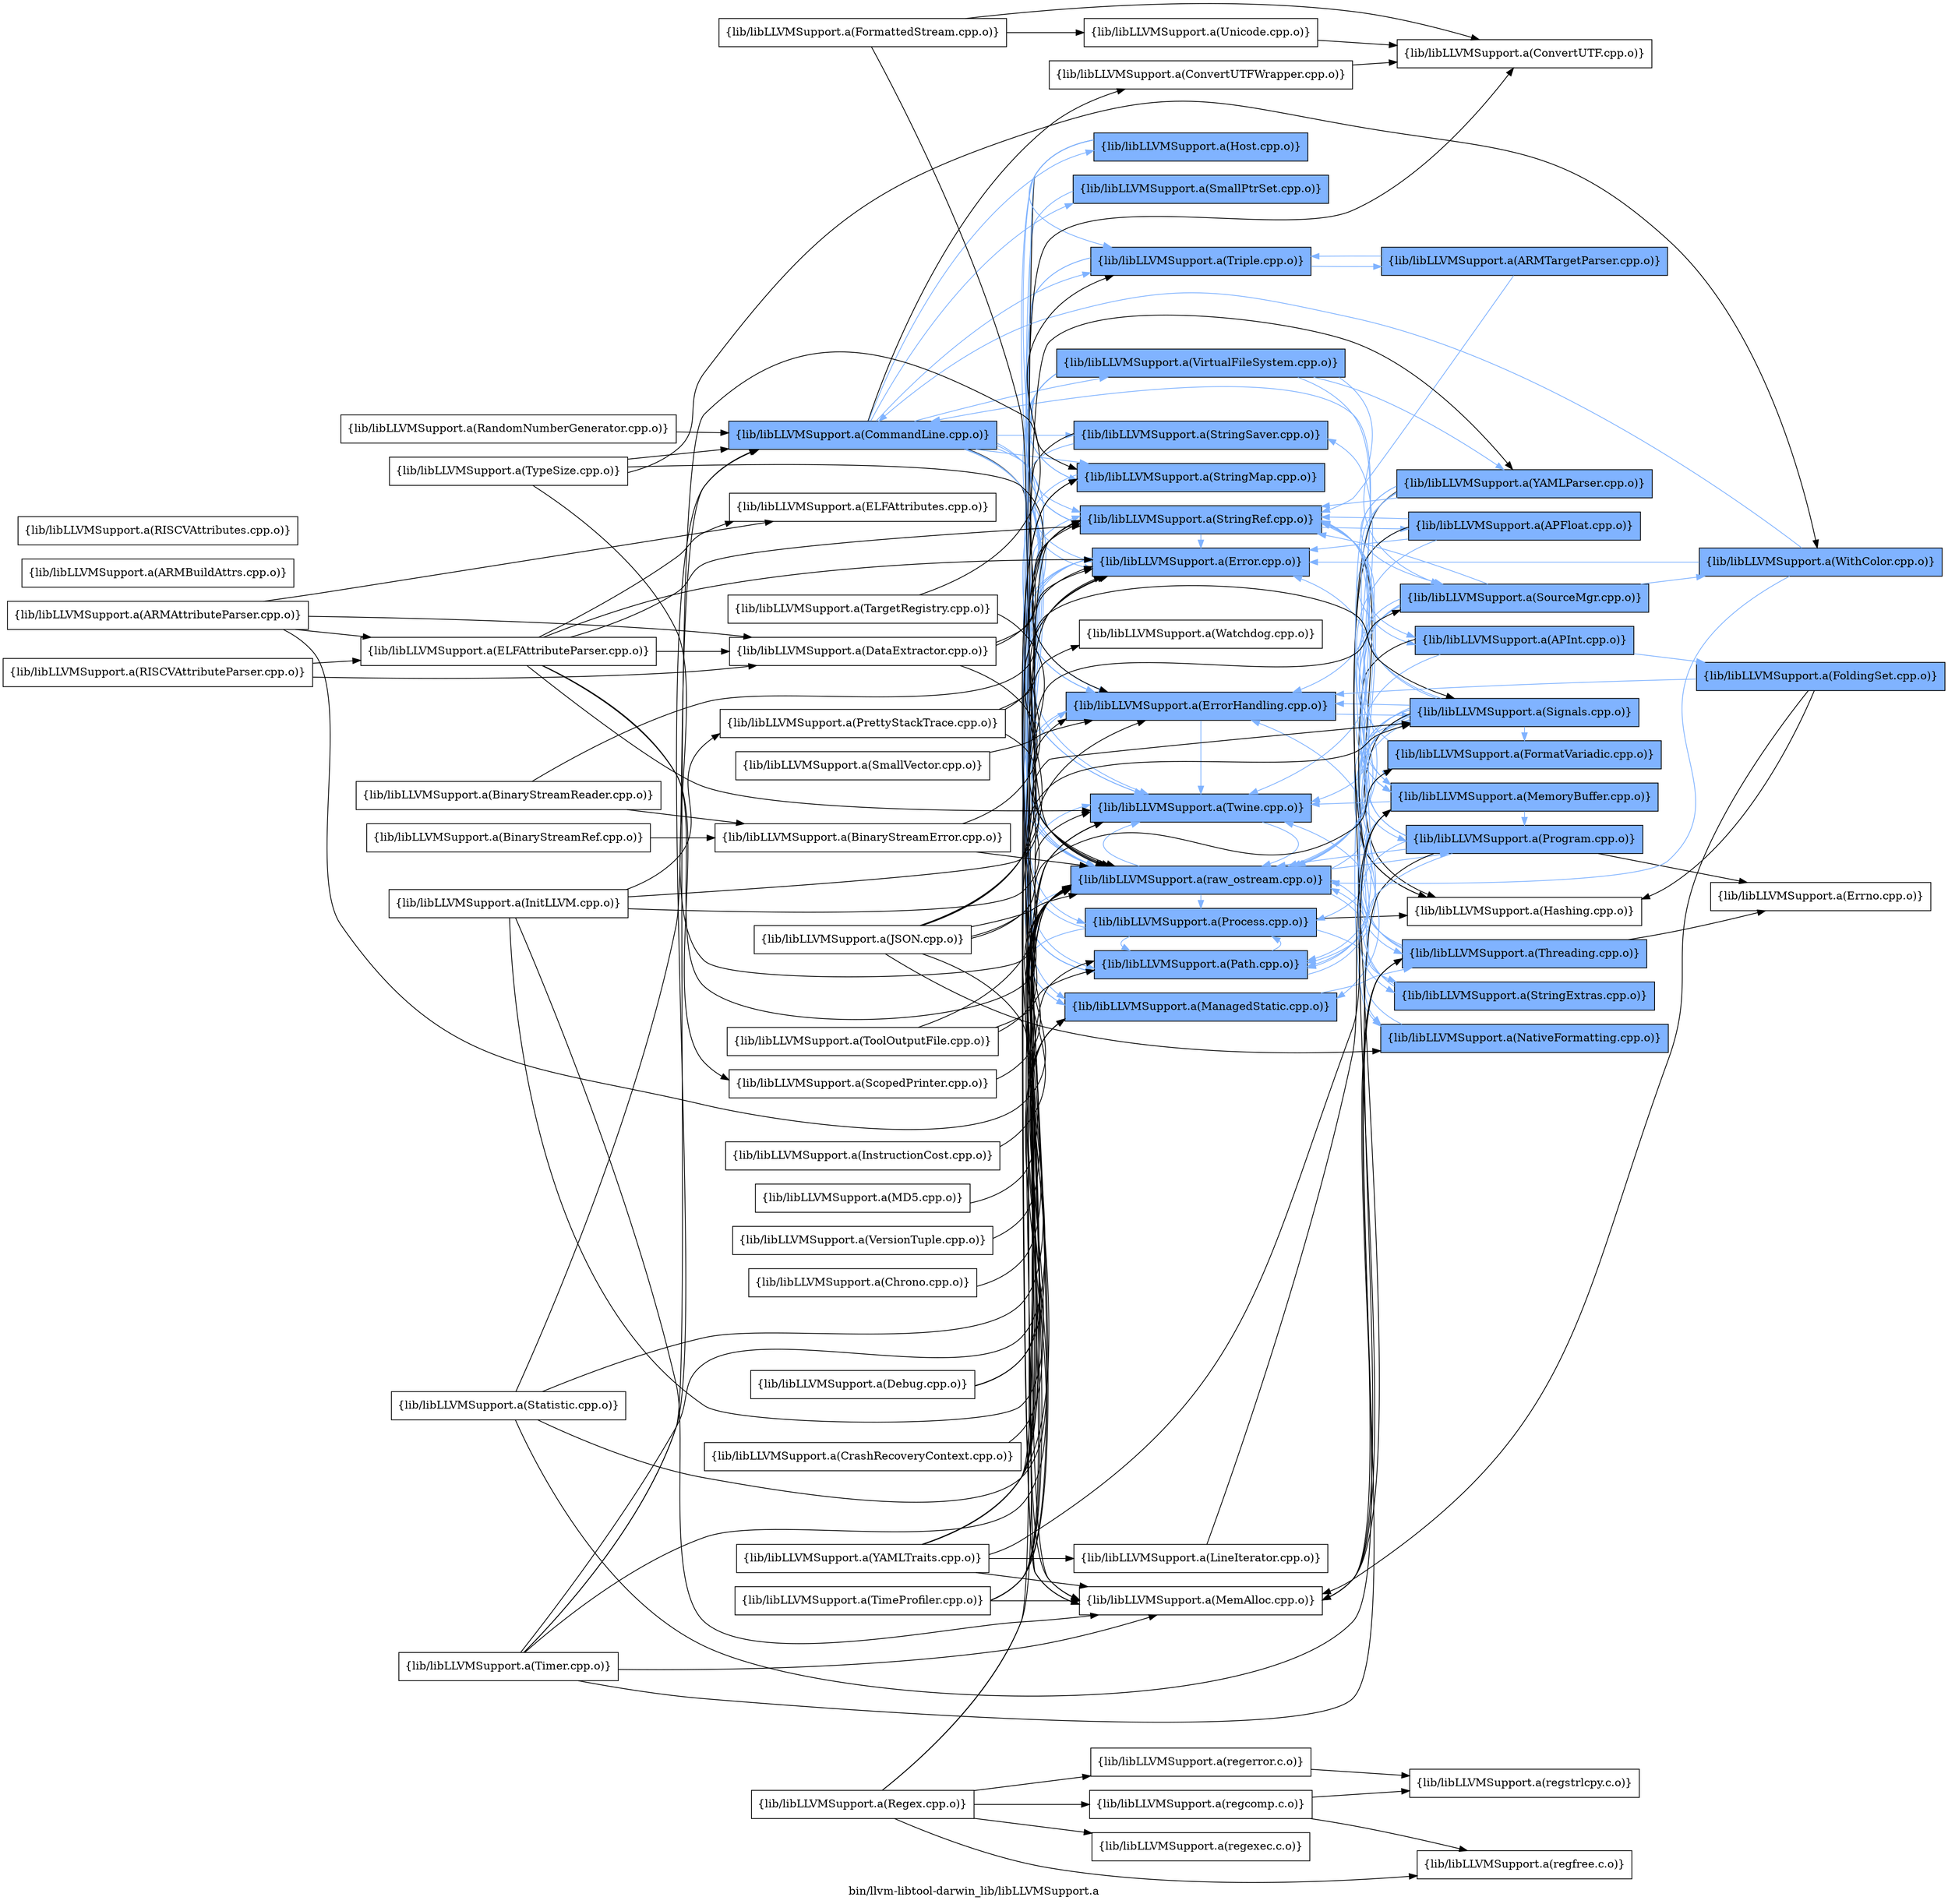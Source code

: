 digraph "bin/llvm-libtool-darwin_lib/libLLVMSupport.a" {
	label="bin/llvm-libtool-darwin_lib/libLLVMSupport.a";
	rankdir=LR;
	{ rank=same; Node0x555e67ace4a8;  }
	{ rank=same; Node0x555e67acef48; Node0x555e67acd9b8; Node0x555e67ace138; Node0x555e67ad1ec8; Node0x555e67aca2b8; Node0x555e67acfc18; Node0x555e67ad2d28; Node0x555e67ad2f08; Node0x555e67ad3c28; Node0x555e67ad0a78; Node0x555e67ad2be8; Node0x555e67ad3db8; Node0x555e67aca6c8; Node0x555e67acdaa8; Node0x555e67accc48; Node0x555e67acc1a8;  }
	{ rank=same; Node0x555e67ace818; Node0x555e67acb348; Node0x555e67ad30e8; Node0x555e67ad0618; Node0x555e67ad0d48; Node0x555e67acb398; Node0x555e67ad27d8; Node0x555e67acaf38; Node0x555e67acc658; Node0x555e67acb438; Node0x555e67acada8; Node0x555e67acc838; Node0x555e67acbd48; Node0x555e67ad2698;  }
	{ rank=same; Node0x555e67ace4a8;  }
	{ rank=same; Node0x555e67acef48; Node0x555e67acd9b8; Node0x555e67ace138; Node0x555e67ad1ec8; Node0x555e67aca2b8; Node0x555e67acfc18; Node0x555e67ad2d28; Node0x555e67ad2f08; Node0x555e67ad3c28; Node0x555e67ad0a78; Node0x555e67ad2be8; Node0x555e67ad3db8; Node0x555e67aca6c8; Node0x555e67acdaa8; Node0x555e67accc48; Node0x555e67acc1a8;  }
	{ rank=same; Node0x555e67ace818; Node0x555e67acb348; Node0x555e67ad30e8; Node0x555e67ad0618; Node0x555e67ad0d48; Node0x555e67acb398; Node0x555e67ad27d8; Node0x555e67acaf38; Node0x555e67acc658; Node0x555e67acb438; Node0x555e67acada8; Node0x555e67acc838; Node0x555e67acbd48; Node0x555e67ad2698;  }

	Node0x555e67ace4a8 [shape=record,shape=box,group=1,style=filled,fillcolor="0.600000 0.5 1",label="{lib/libLLVMSupport.a(CommandLine.cpp.o)}"];
	Node0x555e67ace4a8 -> Node0x555e67acef48;
	Node0x555e67ace4a8 -> Node0x555e67acd9b8[color="0.600000 0.5 1"];
	Node0x555e67ace4a8 -> Node0x555e67ace138[color="0.600000 0.5 1"];
	Node0x555e67ace4a8 -> Node0x555e67ad1ec8[color="0.600000 0.5 1"];
	Node0x555e67ace4a8 -> Node0x555e67aca2b8;
	Node0x555e67ace4a8 -> Node0x555e67acfc18[color="0.600000 0.5 1"];
	Node0x555e67ace4a8 -> Node0x555e67ad2d28[color="0.600000 0.5 1"];
	Node0x555e67ace4a8 -> Node0x555e67ad2f08[color="0.600000 0.5 1"];
	Node0x555e67ace4a8 -> Node0x555e67ad3c28[color="0.600000 0.5 1"];
	Node0x555e67ace4a8 -> Node0x555e67ad0a78[color="0.600000 0.5 1"];
	Node0x555e67ace4a8 -> Node0x555e67ad2be8[color="0.600000 0.5 1"];
	Node0x555e67ace4a8 -> Node0x555e67ad3db8[color="0.600000 0.5 1"];
	Node0x555e67ace4a8 -> Node0x555e67aca6c8[color="0.600000 0.5 1"];
	Node0x555e67ace4a8 -> Node0x555e67acdaa8[color="0.600000 0.5 1"];
	Node0x555e67ace4a8 -> Node0x555e67accc48[color="0.600000 0.5 1"];
	Node0x555e67ace4a8 -> Node0x555e67acc1a8[color="0.600000 0.5 1"];
	Node0x555e67acd9b8 [shape=record,shape=box,group=1,style=filled,fillcolor="0.600000 0.5 1",label="{lib/libLLVMSupport.a(Error.cpp.o)}"];
	Node0x555e67acd9b8 -> Node0x555e67ace138[color="0.600000 0.5 1"];
	Node0x555e67acd9b8 -> Node0x555e67ad1ec8[color="0.600000 0.5 1"];
	Node0x555e67acd9b8 -> Node0x555e67ad2be8[color="0.600000 0.5 1"];
	Node0x555e67acd9b8 -> Node0x555e67aca6c8[color="0.600000 0.5 1"];
	Node0x555e67acbc58 [shape=record,shape=box,group=0,label="{lib/libLLVMSupport.a(InitLLVM.cpp.o)}"];
	Node0x555e67acbc58 -> Node0x555e67ace138;
	Node0x555e67acbc58 -> Node0x555e67ad1ec8;
	Node0x555e67acbc58 -> Node0x555e67aca2b8;
	Node0x555e67acbc58 -> Node0x555e67acc1f8;
	Node0x555e67acbc58 -> Node0x555e67acb348;
	Node0x555e67ad1c98 [shape=record,shape=box,group=0,label="{lib/libLLVMSupport.a(LineIterator.cpp.o)}"];
	Node0x555e67ad1c98 -> Node0x555e67acaf38;
	Node0x555e67ad1ec8 [shape=record,shape=box,group=1,style=filled,fillcolor="0.600000 0.5 1",label="{lib/libLLVMSupport.a(ManagedStatic.cpp.o)}"];
	Node0x555e67ad1ec8 -> Node0x555e67ad30e8[color="0.600000 0.5 1"];
	Node0x555e67aca2b8 [shape=record,shape=box,group=0,label="{lib/libLLVMSupport.a(MemAlloc.cpp.o)}"];
	Node0x555e67acaf38 [shape=record,shape=box,group=1,style=filled,fillcolor="0.600000 0.5 1",label="{lib/libLLVMSupport.a(MemoryBuffer.cpp.o)}"];
	Node0x555e67acaf38 -> Node0x555e67acd9b8[color="0.600000 0.5 1"];
	Node0x555e67acaf38 -> Node0x555e67ad2be8[color="0.600000 0.5 1"];
	Node0x555e67acaf38 -> Node0x555e67accc48[color="0.600000 0.5 1"];
	Node0x555e67acaf38 -> Node0x555e67acc1a8[color="0.600000 0.5 1"];
	Node0x555e67acaf38 -> Node0x555e67acbd48[color="0.600000 0.5 1"];
	Node0x555e67ad3c28 [shape=record,shape=box,group=1,style=filled,fillcolor="0.600000 0.5 1",label="{lib/libLLVMSupport.a(StringRef.cpp.o)}"];
	Node0x555e67ad3c28 -> Node0x555e67ad0618[color="0.600000 0.5 1"];
	Node0x555e67ad3c28 -> Node0x555e67ad0d48[color="0.600000 0.5 1"];
	Node0x555e67ad3c28 -> Node0x555e67acd9b8[color="0.600000 0.5 1"];
	Node0x555e67ad3c28 -> Node0x555e67acb398;
	Node0x555e67ad0a78 [shape=record,shape=box,group=1,style=filled,fillcolor="0.600000 0.5 1",label="{lib/libLLVMSupport.a(Triple.cpp.o)}"];
	Node0x555e67ad0a78 -> Node0x555e67ad27d8[color="0.600000 0.5 1"];
	Node0x555e67ad0a78 -> Node0x555e67ad3c28[color="0.600000 0.5 1"];
	Node0x555e67ad0a78 -> Node0x555e67ad2be8[color="0.600000 0.5 1"];
	Node0x555e67ad2be8 [shape=record,shape=box,group=1,style=filled,fillcolor="0.600000 0.5 1",label="{lib/libLLVMSupport.a(Twine.cpp.o)}"];
	Node0x555e67ad2be8 -> Node0x555e67aca6c8[color="0.600000 0.5 1"];
	Node0x555e67acacb8 [shape=record,shape=box,group=1,style=filled,fillcolor="0.600000 0.5 1",label="{lib/libLLVMSupport.a(WithColor.cpp.o)}"];
	Node0x555e67acacb8 -> Node0x555e67ace4a8[color="0.600000 0.5 1"];
	Node0x555e67acacb8 -> Node0x555e67acd9b8[color="0.600000 0.5 1"];
	Node0x555e67acacb8 -> Node0x555e67aca6c8[color="0.600000 0.5 1"];
	Node0x555e67aca6c8 [shape=record,shape=box,group=1,style=filled,fillcolor="0.600000 0.5 1",label="{lib/libLLVMSupport.a(raw_ostream.cpp.o)}"];
	Node0x555e67aca6c8 -> Node0x555e67acd9b8[color="0.600000 0.5 1"];
	Node0x555e67aca6c8 -> Node0x555e67ace138[color="0.600000 0.5 1"];
	Node0x555e67aca6c8 -> Node0x555e67acada8[color="0.600000 0.5 1"];
	Node0x555e67aca6c8 -> Node0x555e67acc838[color="0.600000 0.5 1"];
	Node0x555e67aca6c8 -> Node0x555e67ad2be8[color="0.600000 0.5 1"];
	Node0x555e67aca6c8 -> Node0x555e67accc48[color="0.600000 0.5 1"];
	Node0x555e67aca6c8 -> Node0x555e67acc1a8[color="0.600000 0.5 1"];
	Node0x555e67aca6c8 -> Node0x555e67acbd48[color="0.600000 0.5 1"];
	Node0x555e67accc48 [shape=record,shape=box,group=1,style=filled,fillcolor="0.600000 0.5 1",label="{lib/libLLVMSupport.a(Path.cpp.o)}"];
	Node0x555e67accc48 -> Node0x555e67acd9b8[color="0.600000 0.5 1"];
	Node0x555e67accc48 -> Node0x555e67ad3c28[color="0.600000 0.5 1"];
	Node0x555e67accc48 -> Node0x555e67ad2be8[color="0.600000 0.5 1"];
	Node0x555e67accc48 -> Node0x555e67acc1a8[color="0.600000 0.5 1"];
	Node0x555e67accc48 -> Node0x555e67acb348[color="0.600000 0.5 1"];
	Node0x555e67ad27d8 [shape=record,shape=box,group=1,style=filled,fillcolor="0.600000 0.5 1",label="{lib/libLLVMSupport.a(ARMTargetParser.cpp.o)}"];
	Node0x555e67ad27d8 -> Node0x555e67ad3c28[color="0.600000 0.5 1"];
	Node0x555e67ad27d8 -> Node0x555e67ad0a78[color="0.600000 0.5 1"];
	Node0x555e67ad1c48 [shape=record,shape=box,group=0,label="{lib/libLLVMSupport.a(Regex.cpp.o)}"];
	Node0x555e67ad1c48 -> Node0x555e67ad3c28;
	Node0x555e67ad1c48 -> Node0x555e67ad2be8;
	Node0x555e67ad1c48 -> Node0x555e67acc2e8;
	Node0x555e67ad1c48 -> Node0x555e67acc928;
	Node0x555e67ad1c48 -> Node0x555e67acbf78;
	Node0x555e67ad1c48 -> Node0x555e67acd698;
	Node0x555e67acfc18 [shape=record,shape=box,group=1,style=filled,fillcolor="0.600000 0.5 1",label="{lib/libLLVMSupport.a(SmallPtrSet.cpp.o)}"];
	Node0x555e67acfc18 -> Node0x555e67ace138[color="0.600000 0.5 1"];
	Node0x555e67ad2d28 [shape=record,shape=box,group=1,style=filled,fillcolor="0.600000 0.5 1",label="{lib/libLLVMSupport.a(StringMap.cpp.o)}"];
	Node0x555e67ad2d28 -> Node0x555e67ace138[color="0.600000 0.5 1"];
	Node0x555e67acc658 [shape=record,shape=box,group=1,style=filled,fillcolor="0.600000 0.5 1",label="{lib/libLLVMSupport.a(SourceMgr.cpp.o)}"];
	Node0x555e67acc658 -> Node0x555e67acaf38[color="0.600000 0.5 1"];
	Node0x555e67acc658 -> Node0x555e67ad3c28[color="0.600000 0.5 1"];
	Node0x555e67acc658 -> Node0x555e67ad2be8[color="0.600000 0.5 1"];
	Node0x555e67acc658 -> Node0x555e67acacb8[color="0.600000 0.5 1"];
	Node0x555e67acc658 -> Node0x555e67aca6c8[color="0.600000 0.5 1"];
	Node0x555e67acc658 -> Node0x555e67accc48[color="0.600000 0.5 1"];
	Node0x555e67ad0618 [shape=record,shape=box,group=1,style=filled,fillcolor="0.600000 0.5 1",label="{lib/libLLVMSupport.a(APFloat.cpp.o)}"];
	Node0x555e67ad0618 -> Node0x555e67ad0d48[color="0.600000 0.5 1"];
	Node0x555e67ad0618 -> Node0x555e67acd9b8[color="0.600000 0.5 1"];
	Node0x555e67ad0618 -> Node0x555e67acb398;
	Node0x555e67ad0618 -> Node0x555e67ad3c28[color="0.600000 0.5 1"];
	Node0x555e67ad0618 -> Node0x555e67aca6c8[color="0.600000 0.5 1"];
	Node0x555e67ad24b8 [shape=record,shape=box,group=0,label="{lib/libLLVMSupport.a(TypeSize.cpp.o)}"];
	Node0x555e67ad24b8 -> Node0x555e67ace4a8;
	Node0x555e67ad24b8 -> Node0x555e67ace138;
	Node0x555e67ad24b8 -> Node0x555e67acacb8;
	Node0x555e67ad24b8 -> Node0x555e67aca6c8;
	Node0x555e67ad0d48 [shape=record,shape=box,group=1,style=filled,fillcolor="0.600000 0.5 1",label="{lib/libLLVMSupport.a(APInt.cpp.o)}"];
	Node0x555e67ad0d48 -> Node0x555e67acee08[color="0.600000 0.5 1"];
	Node0x555e67ad0d48 -> Node0x555e67acb398;
	Node0x555e67ad0d48 -> Node0x555e67aca6c8[color="0.600000 0.5 1"];
	Node0x555e67acb398 [shape=record,shape=box,group=0,label="{lib/libLLVMSupport.a(Hashing.cpp.o)}"];
	Node0x555e67ace138 [shape=record,shape=box,group=1,style=filled,fillcolor="0.600000 0.5 1",label="{lib/libLLVMSupport.a(ErrorHandling.cpp.o)}"];
	Node0x555e67ace138 -> Node0x555e67ad2be8[color="0.600000 0.5 1"];
	Node0x555e67ace138 -> Node0x555e67aca6c8[color="0.600000 0.5 1"];
	Node0x555e67ace138 -> Node0x555e67acb348[color="0.600000 0.5 1"];
	Node0x555e67ad2f08 [shape=record,shape=box,group=1,style=filled,fillcolor="0.600000 0.5 1",label="{lib/libLLVMSupport.a(StringSaver.cpp.o)}"];
	Node0x555e67ad2f08 -> Node0x555e67aca2b8;
	Node0x555e67ad2f08 -> Node0x555e67ad3c28[color="0.600000 0.5 1"];
	Node0x555e67acee08 [shape=record,shape=box,group=1,style=filled,fillcolor="0.600000 0.5 1",label="{lib/libLLVMSupport.a(FoldingSet.cpp.o)}"];
	Node0x555e67acee08 -> Node0x555e67ace138[color="0.600000 0.5 1"];
	Node0x555e67acee08 -> Node0x555e67acb398;
	Node0x555e67acee08 -> Node0x555e67aca2b8;
	Node0x555e67ad2698 [shape=record,shape=box,group=1,style=filled,fillcolor="0.600000 0.5 1",label="{lib/libLLVMSupport.a(StringExtras.cpp.o)}"];
	Node0x555e67ad2698 -> Node0x555e67ad3c28[color="0.600000 0.5 1"];
	Node0x555e67ad2698 -> Node0x555e67aca6c8[color="0.600000 0.5 1"];
	Node0x555e67aca4e8 [shape=record,shape=box,group=0,label="{lib/libLLVMSupport.a(FormattedStream.cpp.o)}"];
	Node0x555e67aca4e8 -> Node0x555e67ace818;
	Node0x555e67aca4e8 -> Node0x555e67ad3138;
	Node0x555e67aca4e8 -> Node0x555e67aca6c8;
	Node0x555e67aca5d8 [shape=record,shape=box,group=0,label="{lib/libLLVMSupport.a(DataExtractor.cpp.o)}"];
	Node0x555e67aca5d8 -> Node0x555e67acd9b8;
	Node0x555e67aca5d8 -> Node0x555e67ad3c28;
	Node0x555e67aca5d8 -> Node0x555e67aca6c8;
	Node0x555e67acdaa8 [shape=record,shape=box,group=1,style=filled,fillcolor="0.600000 0.5 1",label="{lib/libLLVMSupport.a(Host.cpp.o)}"];
	Node0x555e67acdaa8 -> Node0x555e67aca2b8;
	Node0x555e67acdaa8 -> Node0x555e67ad2d28[color="0.600000 0.5 1"];
	Node0x555e67acdaa8 -> Node0x555e67ad3c28[color="0.600000 0.5 1"];
	Node0x555e67acdaa8 -> Node0x555e67ad0a78[color="0.600000 0.5 1"];
	Node0x555e67acdaa8 -> Node0x555e67aca6c8[color="0.600000 0.5 1"];
	Node0x555e67aca768 [shape=record,shape=box,group=0,label="{lib/libLLVMSupport.a(TargetRegistry.cpp.o)}"];
	Node0x555e67aca768 -> Node0x555e67ad0a78;
	Node0x555e67aca768 -> Node0x555e67aca6c8;
	Node0x555e67ad0ac8 [shape=record,shape=box,group=0,label="{lib/libLLVMSupport.a(ARMBuildAttrs.cpp.o)}"];
	Node0x555e67acb2a8 [shape=record,shape=box,group=0,label="{lib/libLLVMSupport.a(ELFAttributeParser.cpp.o)}"];
	Node0x555e67acb2a8 -> Node0x555e67aca5d8;
	Node0x555e67acb2a8 -> Node0x555e67acac68;
	Node0x555e67acb2a8 -> Node0x555e67acd9b8;
	Node0x555e67acb2a8 -> Node0x555e67ad31d8;
	Node0x555e67acb2a8 -> Node0x555e67ad3c28;
	Node0x555e67acb2a8 -> Node0x555e67ad2be8;
	Node0x555e67acb2a8 -> Node0x555e67aca6c8;
	Node0x555e67ad3868 [shape=record,shape=box,group=0,label="{lib/libLLVMSupport.a(RISCVAttributes.cpp.o)}"];
	Node0x555e67acd378 [shape=record,shape=box,group=0,label="{lib/libLLVMSupport.a(BinaryStreamError.cpp.o)}"];
	Node0x555e67acd378 -> Node0x555e67acd9b8;
	Node0x555e67acd378 -> Node0x555e67aca6c8;
	Node0x555e67acada8 [shape=record,shape=box,group=1,style=filled,fillcolor="0.600000 0.5 1",label="{lib/libLLVMSupport.a(FormatVariadic.cpp.o)}"];
	Node0x555e67acada8 -> Node0x555e67ad3c28[color="0.600000 0.5 1"];
	Node0x555e67acc838 [shape=record,shape=box,group=1,style=filled,fillcolor="0.600000 0.5 1",label="{lib/libLLVMSupport.a(NativeFormatting.cpp.o)}"];
	Node0x555e67acc838 -> Node0x555e67aca6c8[color="0.600000 0.5 1"];
	Node0x555e67ad11f8 [shape=record,shape=box,group=0,label="{lib/libLLVMSupport.a(ARMAttributeParser.cpp.o)}"];
	Node0x555e67ad11f8 -> Node0x555e67aca5d8;
	Node0x555e67ad11f8 -> Node0x555e67acb2a8;
	Node0x555e67ad11f8 -> Node0x555e67acac68;
	Node0x555e67ad11f8 -> Node0x555e67aca6c8;
	Node0x555e67acac68 [shape=record,shape=box,group=0,label="{lib/libLLVMSupport.a(ELFAttributes.cpp.o)}"];
	Node0x555e67accba8 [shape=record,shape=box,group=0,label="{lib/libLLVMSupport.a(BinaryStreamReader.cpp.o)}"];
	Node0x555e67accba8 -> Node0x555e67acd378;
	Node0x555e67accba8 -> Node0x555e67acd9b8;
	Node0x555e67acd788 [shape=record,shape=box,group=0,label="{lib/libLLVMSupport.a(BinaryStreamRef.cpp.o)}"];
	Node0x555e67acd788 -> Node0x555e67acd378;
	Node0x555e67acef48 [shape=record,shape=box,group=0,label="{lib/libLLVMSupport.a(ConvertUTFWrapper.cpp.o)}"];
	Node0x555e67acef48 -> Node0x555e67ace818;
	Node0x555e67ad3db8 [shape=record,shape=box,group=1,style=filled,fillcolor="0.600000 0.5 1",label="{lib/libLLVMSupport.a(VirtualFileSystem.cpp.o)}"];
	Node0x555e67ad3db8 -> Node0x555e67acd9b8[color="0.600000 0.5 1"];
	Node0x555e67ad3db8 -> Node0x555e67aca2b8;
	Node0x555e67ad3db8 -> Node0x555e67acaf38[color="0.600000 0.5 1"];
	Node0x555e67ad3db8 -> Node0x555e67acc658[color="0.600000 0.5 1"];
	Node0x555e67ad3db8 -> Node0x555e67ad2d28[color="0.600000 0.5 1"];
	Node0x555e67ad3db8 -> Node0x555e67ad3c28[color="0.600000 0.5 1"];
	Node0x555e67ad3db8 -> Node0x555e67ad2be8[color="0.600000 0.5 1"];
	Node0x555e67ad3db8 -> Node0x555e67acb438[color="0.600000 0.5 1"];
	Node0x555e67ad3db8 -> Node0x555e67aca6c8[color="0.600000 0.5 1"];
	Node0x555e67ad3db8 -> Node0x555e67accc48[color="0.600000 0.5 1"];
	Node0x555e67acc1a8 [shape=record,shape=box,group=1,style=filled,fillcolor="0.600000 0.5 1",label="{lib/libLLVMSupport.a(Process.cpp.o)}"];
	Node0x555e67acc1a8 -> Node0x555e67acd9b8[color="0.600000 0.5 1"];
	Node0x555e67acc1a8 -> Node0x555e67acb398;
	Node0x555e67acc1a8 -> Node0x555e67ad1ec8[color="0.600000 0.5 1"];
	Node0x555e67acc1a8 -> Node0x555e67ad2698[color="0.600000 0.5 1"];
	Node0x555e67acc1a8 -> Node0x555e67accc48[color="0.600000 0.5 1"];
	Node0x555e67ace818 [shape=record,shape=box,group=0,label="{lib/libLLVMSupport.a(ConvertUTF.cpp.o)}"];
	Node0x555e67ad31d8 [shape=record,shape=box,group=0,label="{lib/libLLVMSupport.a(ScopedPrinter.cpp.o)}"];
	Node0x555e67ad31d8 -> Node0x555e67aca6c8;
	Node0x555e67acb348 [shape=record,shape=box,group=1,style=filled,fillcolor="0.600000 0.5 1",label="{lib/libLLVMSupport.a(Signals.cpp.o)}"];
	Node0x555e67acb348 -> Node0x555e67ace4a8[color="0.600000 0.5 1"];
	Node0x555e67acb348 -> Node0x555e67ace138[color="0.600000 0.5 1"];
	Node0x555e67acb348 -> Node0x555e67acada8[color="0.600000 0.5 1"];
	Node0x555e67acb348 -> Node0x555e67ad1ec8[color="0.600000 0.5 1"];
	Node0x555e67acb348 -> Node0x555e67aca2b8;
	Node0x555e67acb348 -> Node0x555e67acaf38[color="0.600000 0.5 1"];
	Node0x555e67acb348 -> Node0x555e67acc838[color="0.600000 0.5 1"];
	Node0x555e67acb348 -> Node0x555e67ad3c28[color="0.600000 0.5 1"];
	Node0x555e67acb348 -> Node0x555e67ad2be8[color="0.600000 0.5 1"];
	Node0x555e67acb348 -> Node0x555e67aca6c8[color="0.600000 0.5 1"];
	Node0x555e67acb348 -> Node0x555e67accc48[color="0.600000 0.5 1"];
	Node0x555e67acb348 -> Node0x555e67acbd48[color="0.600000 0.5 1"];
	Node0x555e67acb348 -> Node0x555e67ad30e8[color="0.600000 0.5 1"];
	Node0x555e67ace8b8 [shape=record,shape=box,group=0,label="{lib/libLLVMSupport.a(Debug.cpp.o)}"];
	Node0x555e67ace8b8 -> Node0x555e67ad1ec8;
	Node0x555e67ace8b8 -> Node0x555e67aca6c8;
	Node0x555e67ad3138 [shape=record,shape=box,group=0,label="{lib/libLLVMSupport.a(Unicode.cpp.o)}"];
	Node0x555e67ad3138 -> Node0x555e67ace818;
	Node0x555e67acc1f8 [shape=record,shape=box,group=0,label="{lib/libLLVMSupport.a(PrettyStackTrace.cpp.o)}"];
	Node0x555e67acc1f8 -> Node0x555e67aca6c8;
	Node0x555e67acc1f8 -> Node0x555e67acb348;
	Node0x555e67acc1f8 -> Node0x555e67ad3408;
	Node0x555e67acc3d8 [shape=record,shape=box,group=0,label="{lib/libLLVMSupport.a(InstructionCost.cpp.o)}"];
	Node0x555e67acc3d8 -> Node0x555e67aca6c8;
	Node0x555e67ad30e8 [shape=record,shape=box,group=1,style=filled,fillcolor="0.600000 0.5 1",label="{lib/libLLVMSupport.a(Threading.cpp.o)}"];
	Node0x555e67ad30e8 -> Node0x555e67ace138[color="0.600000 0.5 1"];
	Node0x555e67ad30e8 -> Node0x555e67aca2b8;
	Node0x555e67ad30e8 -> Node0x555e67ad3c28[color="0.600000 0.5 1"];
	Node0x555e67ad30e8 -> Node0x555e67ad2be8[color="0.600000 0.5 1"];
	Node0x555e67ad30e8 -> Node0x555e67acad08;
	Node0x555e67acbd48 [shape=record,shape=box,group=1,style=filled,fillcolor="0.600000 0.5 1",label="{lib/libLLVMSupport.a(Program.cpp.o)}"];
	Node0x555e67acbd48 -> Node0x555e67aca2b8;
	Node0x555e67acbd48 -> Node0x555e67ad2698[color="0.600000 0.5 1"];
	Node0x555e67acbd48 -> Node0x555e67ad2f08[color="0.600000 0.5 1"];
	Node0x555e67acbd48 -> Node0x555e67ad3c28[color="0.600000 0.5 1"];
	Node0x555e67acbd48 -> Node0x555e67aca6c8[color="0.600000 0.5 1"];
	Node0x555e67acbd48 -> Node0x555e67accc48[color="0.600000 0.5 1"];
	Node0x555e67acbd48 -> Node0x555e67acad08;
	Node0x555e67acbbb8 [shape=record,shape=box,group=0,label="{lib/libLLVMSupport.a(MD5.cpp.o)}"];
	Node0x555e67acbbb8 -> Node0x555e67aca6c8;
	Node0x555e67ad3408 [shape=record,shape=box,group=0,label="{lib/libLLVMSupport.a(Watchdog.cpp.o)}"];
	Node0x555e67ad2968 [shape=record,shape=box,group=0,label="{lib/libLLVMSupport.a(RandomNumberGenerator.cpp.o)}"];
	Node0x555e67ad2968 -> Node0x555e67ace4a8;
	Node0x555e67acc2e8 [shape=record,shape=box,group=0,label="{lib/libLLVMSupport.a(regcomp.c.o)}"];
	Node0x555e67acc2e8 -> Node0x555e67acd698;
	Node0x555e67acc2e8 -> Node0x555e67ace688;
	Node0x555e67acc928 [shape=record,shape=box,group=0,label="{lib/libLLVMSupport.a(regerror.c.o)}"];
	Node0x555e67acc928 -> Node0x555e67ace688;
	Node0x555e67acbf78 [shape=record,shape=box,group=0,label="{lib/libLLVMSupport.a(regexec.c.o)}"];
	Node0x555e67acd698 [shape=record,shape=box,group=0,label="{lib/libLLVMSupport.a(regfree.c.o)}"];
	Node0x555e67ad3e58 [shape=record,shape=box,group=0,label="{lib/libLLVMSupport.a(RISCVAttributeParser.cpp.o)}"];
	Node0x555e67ad3e58 -> Node0x555e67aca5d8;
	Node0x555e67ad3e58 -> Node0x555e67acb2a8;
	Node0x555e67acbed8 [shape=record,shape=box,group=0,label="{lib/libLLVMSupport.a(SmallVector.cpp.o)}"];
	Node0x555e67acbed8 -> Node0x555e67ace138;
	Node0x555e67ad1a18 [shape=record,shape=box,group=0,label="{lib/libLLVMSupport.a(Statistic.cpp.o)}"];
	Node0x555e67ad1a18 -> Node0x555e67ace4a8;
	Node0x555e67ad1a18 -> Node0x555e67ad1ec8;
	Node0x555e67ad1a18 -> Node0x555e67aca6c8;
	Node0x555e67ad1a18 -> Node0x555e67ad30e8;
	Node0x555e67ad3ef8 [shape=record,shape=box,group=0,label="{lib/libLLVMSupport.a(Timer.cpp.o)}"];
	Node0x555e67ad3ef8 -> Node0x555e67ace4a8;
	Node0x555e67ad3ef8 -> Node0x555e67ad1ec8;
	Node0x555e67ad3ef8 -> Node0x555e67aca2b8;
	Node0x555e67ad3ef8 -> Node0x555e67ad2d28;
	Node0x555e67ad3ef8 -> Node0x555e67aca6c8;
	Node0x555e67ad3ef8 -> Node0x555e67ad30e8;
	Node0x555e67acfdf8 [shape=record,shape=box,group=0,label="{lib/libLLVMSupport.a(ToolOutputFile.cpp.o)}"];
	Node0x555e67acfdf8 -> Node0x555e67aca6c8;
	Node0x555e67acfdf8 -> Node0x555e67accc48;
	Node0x555e67acfdf8 -> Node0x555e67acb348;
	Node0x555e67acb438 [shape=record,shape=box,group=1,style=filled,fillcolor="0.600000 0.5 1",label="{lib/libLLVMSupport.a(YAMLParser.cpp.o)}"];
	Node0x555e67acb438 -> Node0x555e67ace138[color="0.600000 0.5 1"];
	Node0x555e67acb438 -> Node0x555e67aca2b8;
	Node0x555e67acb438 -> Node0x555e67acaf38[color="0.600000 0.5 1"];
	Node0x555e67acb438 -> Node0x555e67acc658[color="0.600000 0.5 1"];
	Node0x555e67acb438 -> Node0x555e67ad3c28[color="0.600000 0.5 1"];
	Node0x555e67acb438 -> Node0x555e67aca6c8[color="0.600000 0.5 1"];
	Node0x555e67ace688 [shape=record,shape=box,group=0,label="{lib/libLLVMSupport.a(regstrlcpy.c.o)}"];
	Node0x555e67acc9c8 [shape=record,shape=box,group=0,label="{lib/libLLVMSupport.a(CrashRecoveryContext.cpp.o)}"];
	Node0x555e67acc9c8 -> Node0x555e67ad1ec8;
	Node0x555e67acad08 [shape=record,shape=box,group=0,label="{lib/libLLVMSupport.a(Errno.cpp.o)}"];
	Node0x555e67ad0fc8 [shape=record,shape=box,group=0,label="{lib/libLLVMSupport.a(YAMLTraits.cpp.o)}"];
	Node0x555e67ad0fc8 -> Node0x555e67ace138;
	Node0x555e67ad0fc8 -> Node0x555e67ad1c98;
	Node0x555e67ad0fc8 -> Node0x555e67aca2b8;
	Node0x555e67ad0fc8 -> Node0x555e67acaf38;
	Node0x555e67ad0fc8 -> Node0x555e67acc658;
	Node0x555e67ad0fc8 -> Node0x555e67ad2d28;
	Node0x555e67ad0fc8 -> Node0x555e67ad3c28;
	Node0x555e67ad0fc8 -> Node0x555e67ad2be8;
	Node0x555e67ad0fc8 -> Node0x555e67acb438;
	Node0x555e67ad0fc8 -> Node0x555e67aca6c8;
	Node0x555e67ad07f8 [shape=record,shape=box,group=0,label="{lib/libLLVMSupport.a(VersionTuple.cpp.o)}"];
	Node0x555e67ad07f8 -> Node0x555e67aca6c8;
	Node0x555e67ace368 [shape=record,shape=box,group=0,label="{lib/libLLVMSupport.a(TimeProfiler.cpp.o)}"];
	Node0x555e67ace368 -> Node0x555e67acd9b8;
	Node0x555e67ace368 -> Node0x555e67aca2b8;
	Node0x555e67ace368 -> Node0x555e67ad2d28;
	Node0x555e67ace368 -> Node0x555e67ad2be8;
	Node0x555e67ace368 -> Node0x555e67aca6c8;
	Node0x555e67ace368 -> Node0x555e67accc48;
	Node0x555e67acd648 [shape=record,shape=box,group=0,label="{lib/libLLVMSupport.a(JSON.cpp.o)}"];
	Node0x555e67acd648 -> Node0x555e67ace818;
	Node0x555e67acd648 -> Node0x555e67acd9b8;
	Node0x555e67acd648 -> Node0x555e67acada8;
	Node0x555e67acd648 -> Node0x555e67aca2b8;
	Node0x555e67acd648 -> Node0x555e67acc838;
	Node0x555e67acd648 -> Node0x555e67ad3c28;
	Node0x555e67acd648 -> Node0x555e67ad2be8;
	Node0x555e67acd648 -> Node0x555e67aca6c8;
	Node0x555e67ad25a8 [shape=record,shape=box,group=0,label="{lib/libLLVMSupport.a(Chrono.cpp.o)}"];
	Node0x555e67ad25a8 -> Node0x555e67aca6c8;
}

